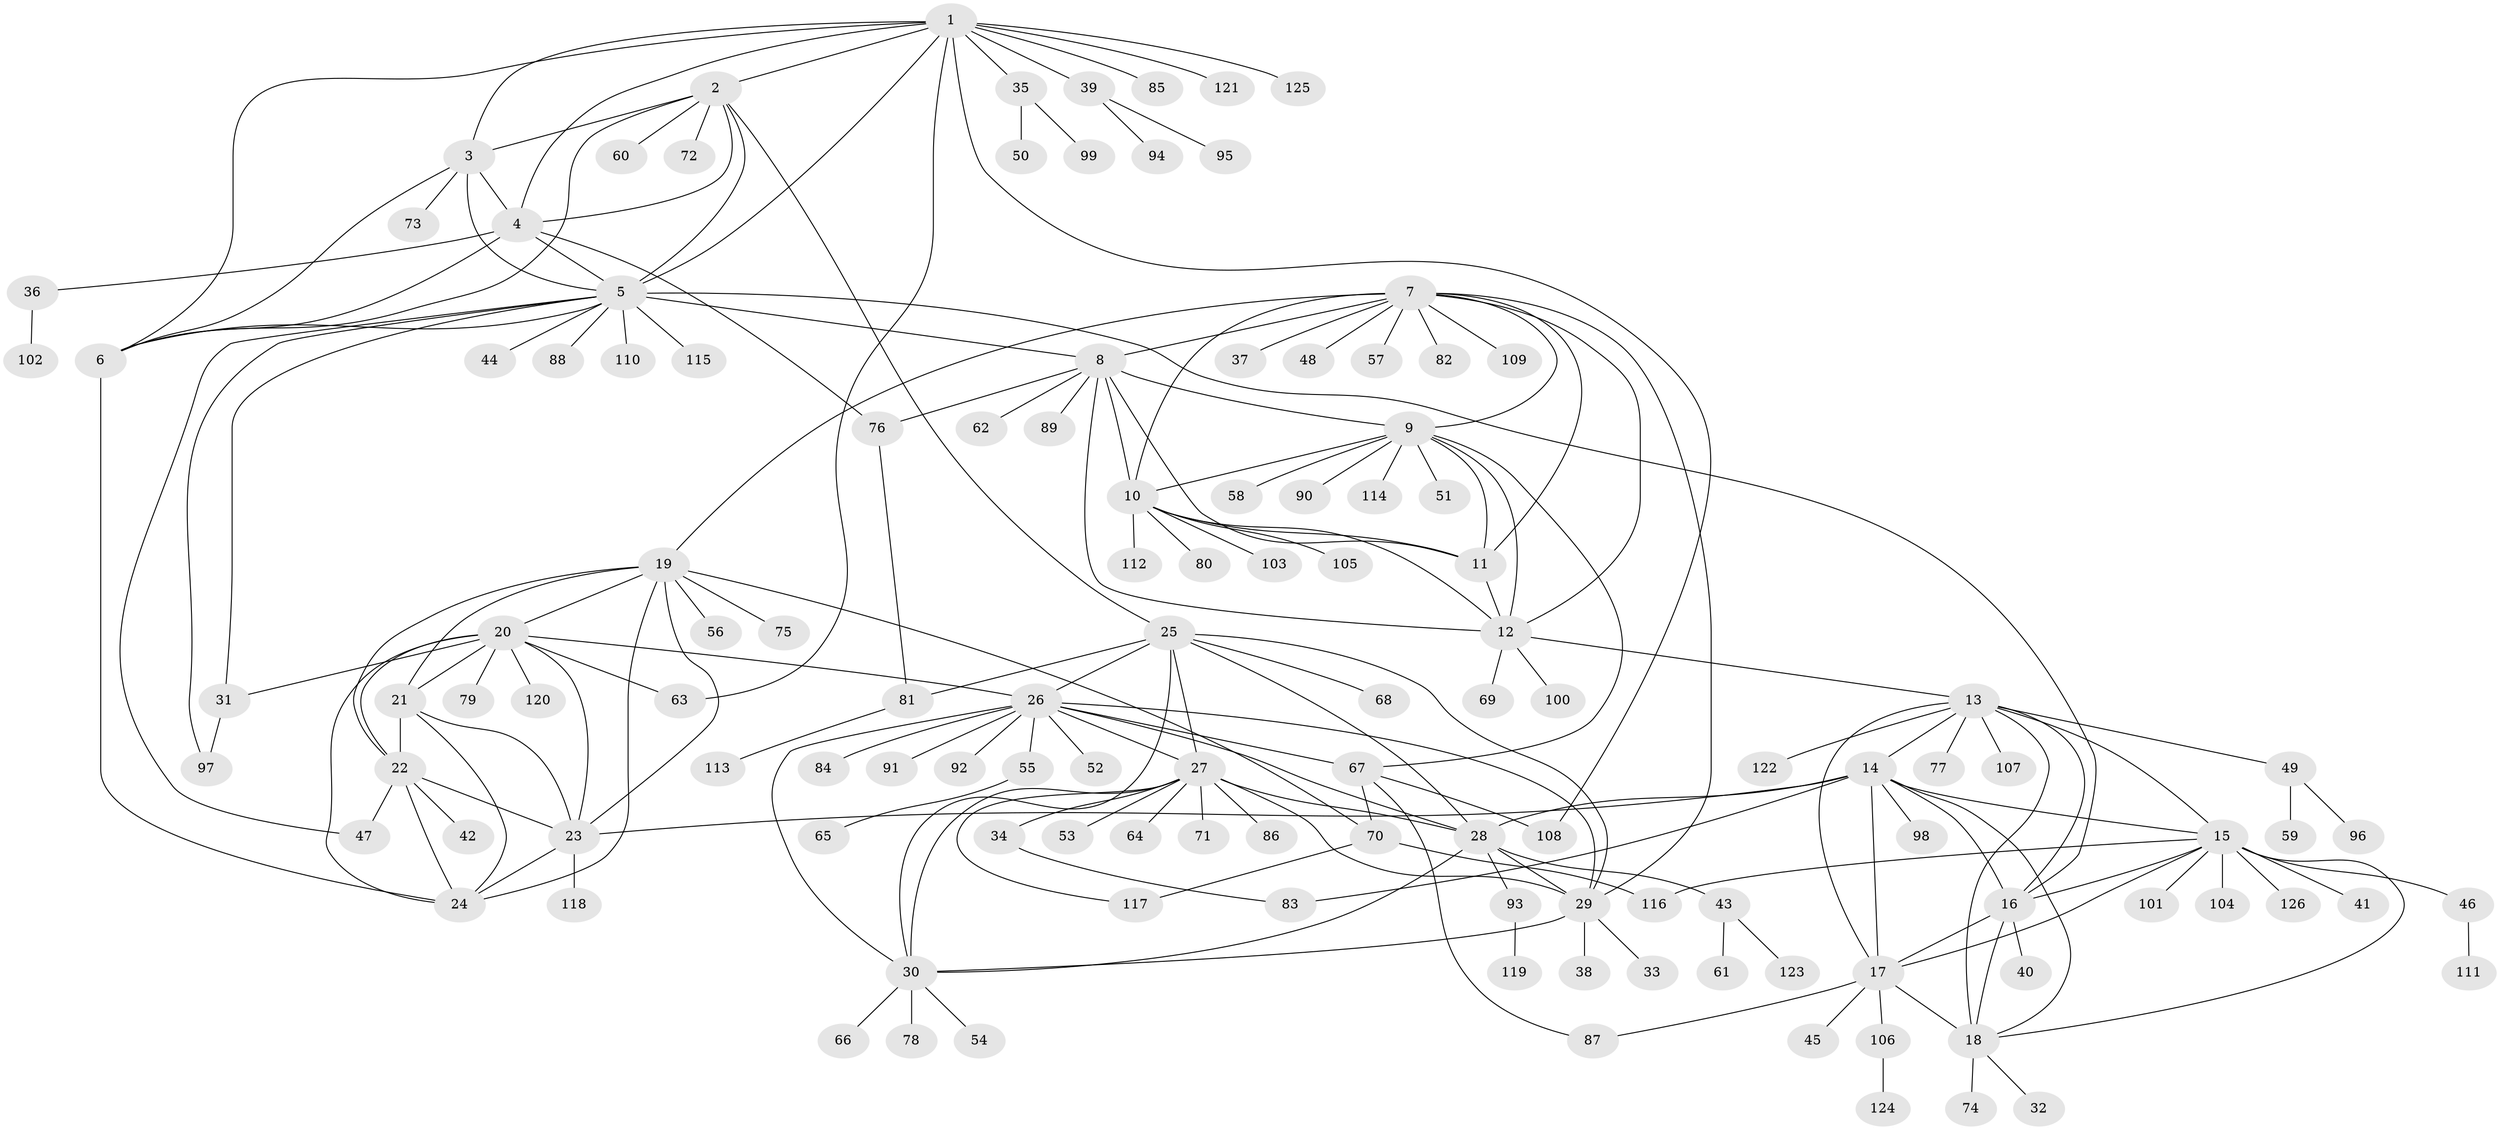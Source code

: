 // coarse degree distribution, {10: 0.031746031746031744, 6: 0.1111111111111111, 4: 0.015873015873015872, 7: 0.07936507936507936, 9: 0.047619047619047616, 5: 0.031746031746031744, 8: 0.031746031746031744, 11: 0.015873015873015872, 2: 0.1746031746031746, 1: 0.4444444444444444, 3: 0.015873015873015872}
// Generated by graph-tools (version 1.1) at 2025/43/03/06/25 01:43:21]
// undirected, 126 vertices, 194 edges
graph export_dot {
graph [start="1"]
  node [color=gray90,style=filled];
  1;
  2;
  3;
  4;
  5;
  6;
  7;
  8;
  9;
  10;
  11;
  12;
  13;
  14;
  15;
  16;
  17;
  18;
  19;
  20;
  21;
  22;
  23;
  24;
  25;
  26;
  27;
  28;
  29;
  30;
  31;
  32;
  33;
  34;
  35;
  36;
  37;
  38;
  39;
  40;
  41;
  42;
  43;
  44;
  45;
  46;
  47;
  48;
  49;
  50;
  51;
  52;
  53;
  54;
  55;
  56;
  57;
  58;
  59;
  60;
  61;
  62;
  63;
  64;
  65;
  66;
  67;
  68;
  69;
  70;
  71;
  72;
  73;
  74;
  75;
  76;
  77;
  78;
  79;
  80;
  81;
  82;
  83;
  84;
  85;
  86;
  87;
  88;
  89;
  90;
  91;
  92;
  93;
  94;
  95;
  96;
  97;
  98;
  99;
  100;
  101;
  102;
  103;
  104;
  105;
  106;
  107;
  108;
  109;
  110;
  111;
  112;
  113;
  114;
  115;
  116;
  117;
  118;
  119;
  120;
  121;
  122;
  123;
  124;
  125;
  126;
  1 -- 2;
  1 -- 3;
  1 -- 4;
  1 -- 5;
  1 -- 6;
  1 -- 35;
  1 -- 39;
  1 -- 63;
  1 -- 85;
  1 -- 108;
  1 -- 121;
  1 -- 125;
  2 -- 3;
  2 -- 4;
  2 -- 5;
  2 -- 6;
  2 -- 25;
  2 -- 60;
  2 -- 72;
  3 -- 4;
  3 -- 5;
  3 -- 6;
  3 -- 73;
  4 -- 5;
  4 -- 6;
  4 -- 36;
  4 -- 76;
  5 -- 6;
  5 -- 8;
  5 -- 16;
  5 -- 31;
  5 -- 44;
  5 -- 47;
  5 -- 88;
  5 -- 97;
  5 -- 110;
  5 -- 115;
  6 -- 24;
  7 -- 8;
  7 -- 9;
  7 -- 10;
  7 -- 11;
  7 -- 12;
  7 -- 19;
  7 -- 29;
  7 -- 37;
  7 -- 48;
  7 -- 57;
  7 -- 82;
  7 -- 109;
  8 -- 9;
  8 -- 10;
  8 -- 11;
  8 -- 12;
  8 -- 62;
  8 -- 76;
  8 -- 89;
  9 -- 10;
  9 -- 11;
  9 -- 12;
  9 -- 51;
  9 -- 58;
  9 -- 67;
  9 -- 90;
  9 -- 114;
  10 -- 11;
  10 -- 12;
  10 -- 80;
  10 -- 103;
  10 -- 105;
  10 -- 112;
  11 -- 12;
  12 -- 13;
  12 -- 69;
  12 -- 100;
  13 -- 14;
  13 -- 15;
  13 -- 16;
  13 -- 17;
  13 -- 18;
  13 -- 49;
  13 -- 77;
  13 -- 107;
  13 -- 122;
  14 -- 15;
  14 -- 16;
  14 -- 17;
  14 -- 18;
  14 -- 23;
  14 -- 28;
  14 -- 83;
  14 -- 98;
  15 -- 16;
  15 -- 17;
  15 -- 18;
  15 -- 41;
  15 -- 46;
  15 -- 101;
  15 -- 104;
  15 -- 116;
  15 -- 126;
  16 -- 17;
  16 -- 18;
  16 -- 40;
  17 -- 18;
  17 -- 45;
  17 -- 87;
  17 -- 106;
  18 -- 32;
  18 -- 74;
  19 -- 20;
  19 -- 21;
  19 -- 22;
  19 -- 23;
  19 -- 24;
  19 -- 56;
  19 -- 70;
  19 -- 75;
  20 -- 21;
  20 -- 22;
  20 -- 23;
  20 -- 24;
  20 -- 26;
  20 -- 31;
  20 -- 63;
  20 -- 79;
  20 -- 120;
  21 -- 22;
  21 -- 23;
  21 -- 24;
  22 -- 23;
  22 -- 24;
  22 -- 42;
  22 -- 47;
  23 -- 24;
  23 -- 118;
  25 -- 26;
  25 -- 27;
  25 -- 28;
  25 -- 29;
  25 -- 30;
  25 -- 68;
  25 -- 81;
  26 -- 27;
  26 -- 28;
  26 -- 29;
  26 -- 30;
  26 -- 52;
  26 -- 55;
  26 -- 67;
  26 -- 84;
  26 -- 91;
  26 -- 92;
  27 -- 28;
  27 -- 29;
  27 -- 30;
  27 -- 34;
  27 -- 53;
  27 -- 64;
  27 -- 71;
  27 -- 86;
  27 -- 117;
  28 -- 29;
  28 -- 30;
  28 -- 43;
  28 -- 93;
  29 -- 30;
  29 -- 33;
  29 -- 38;
  30 -- 54;
  30 -- 66;
  30 -- 78;
  31 -- 97;
  34 -- 83;
  35 -- 50;
  35 -- 99;
  36 -- 102;
  39 -- 94;
  39 -- 95;
  43 -- 61;
  43 -- 123;
  46 -- 111;
  49 -- 59;
  49 -- 96;
  55 -- 65;
  67 -- 70;
  67 -- 87;
  67 -- 108;
  70 -- 116;
  70 -- 117;
  76 -- 81;
  81 -- 113;
  93 -- 119;
  106 -- 124;
}

